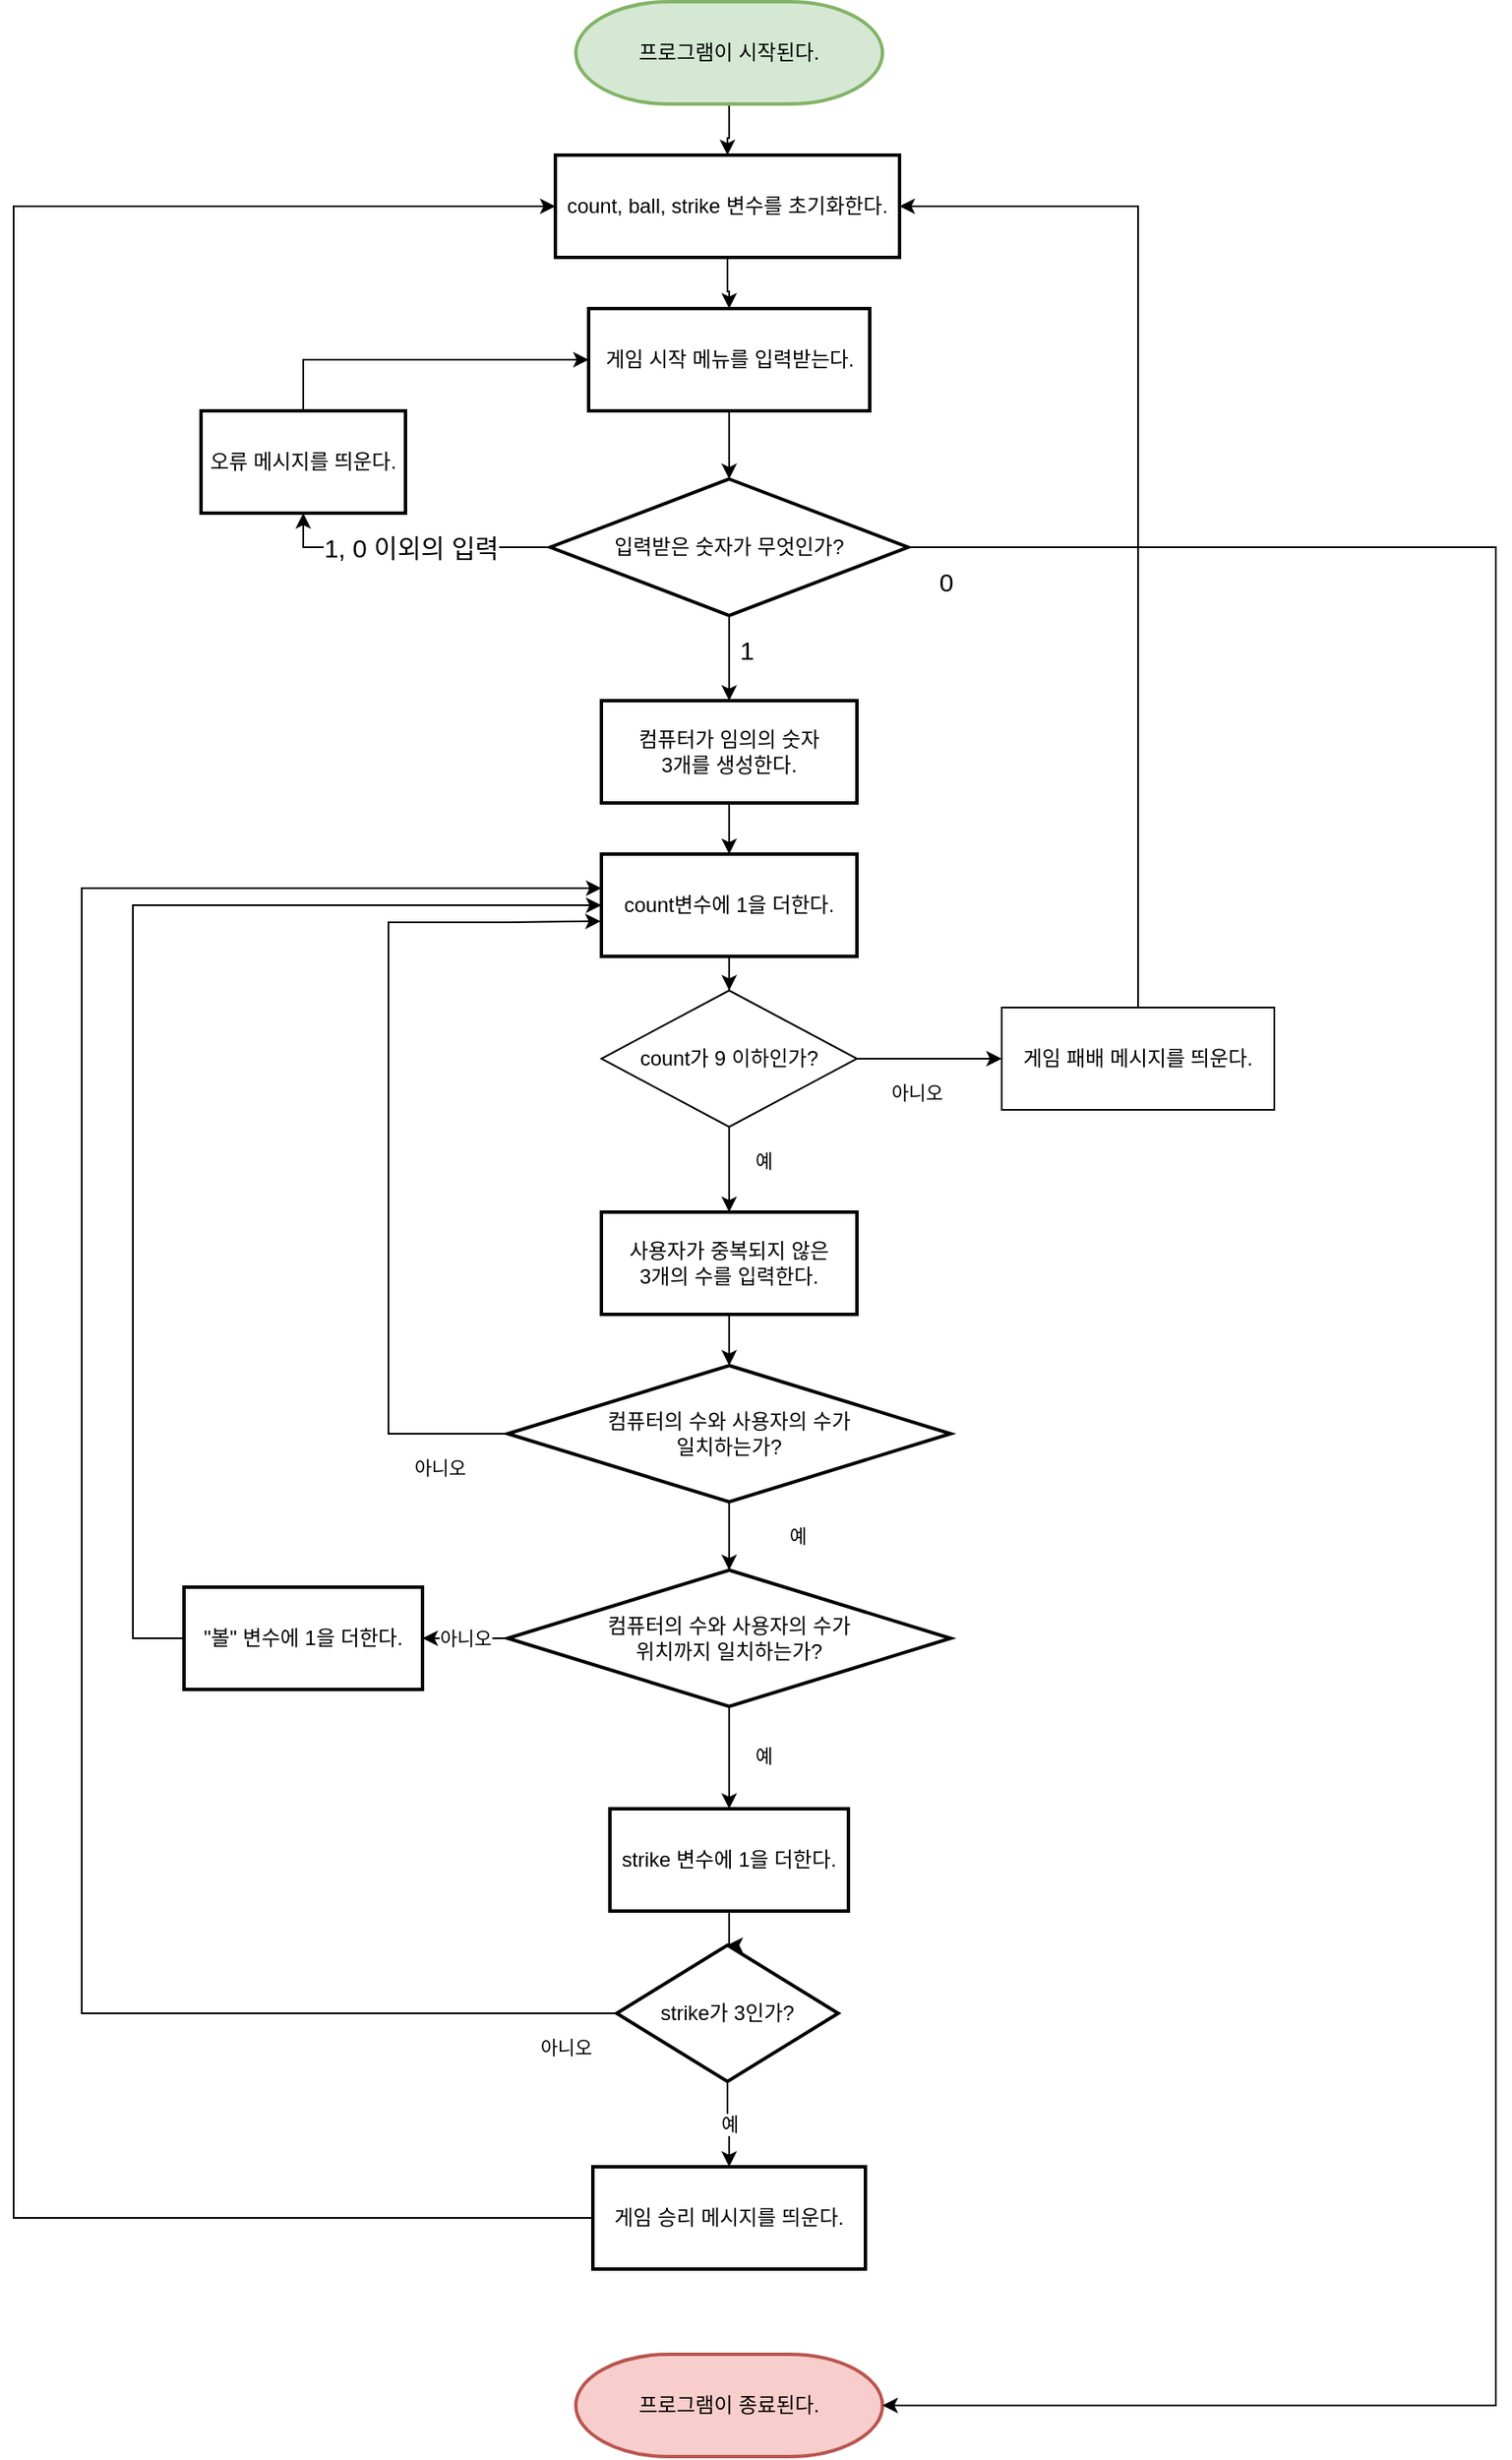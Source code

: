 <mxfile version="20.2.3" type="device"><diagram id="4Rf3w2PSwbikKnrycbEK" name="페이지-1"><mxGraphModel dx="1823" dy="1688" grid="1" gridSize="10" guides="1" tooltips="1" connect="1" arrows="1" fold="1" page="1" pageScale="1" pageWidth="827" pageHeight="1169" math="0" shadow="0"><root><mxCell id="0"/><mxCell id="1" parent="0"/><mxCell id="1xwDmJftgChs9F32aOlD-5" style="edgeStyle=orthogonalEdgeStyle;rounded=0;orthogonalLoop=1;jettySize=auto;html=1;entryX=0.5;entryY=0;entryDx=0;entryDy=0;" edge="1" parent="1" source="huUcPnzOJg-ekmWJVmEI-1" target="1xwDmJftgChs9F32aOlD-1"><mxGeometry relative="1" as="geometry"/></mxCell><mxCell id="huUcPnzOJg-ekmWJVmEI-1" value="프로그램이 시작된다." style="strokeWidth=2;html=1;shape=mxgraph.flowchart.terminator;whiteSpace=wrap;fillColor=#d5e8d4;strokeColor=#82b366;" parent="1" vertex="1"><mxGeometry x="-70" y="-820" width="180" height="60" as="geometry"/></mxCell><mxCell id="huUcPnzOJg-ekmWJVmEI-5" value="" style="edgeStyle=orthogonalEdgeStyle;rounded=0;orthogonalLoop=1;jettySize=auto;html=1;" parent="1" source="huUcPnzOJg-ekmWJVmEI-2" target="huUcPnzOJg-ekmWJVmEI-4" edge="1"><mxGeometry relative="1" as="geometry"/></mxCell><mxCell id="huUcPnzOJg-ekmWJVmEI-2" value="사용자가 중복되지 않은&lt;br&gt;3개의 수를 입력한다." style="whiteSpace=wrap;html=1;strokeWidth=2;" parent="1" vertex="1"><mxGeometry x="-55" y="-110" width="150" height="60" as="geometry"/></mxCell><mxCell id="huUcPnzOJg-ekmWJVmEI-44" value="예" style="edgeStyle=orthogonalEdgeStyle;rounded=0;orthogonalLoop=1;jettySize=auto;html=1;entryX=0.5;entryY=0;entryDx=0;entryDy=0;fontSize=11;" parent="1" source="huUcPnzOJg-ekmWJVmEI-4" target="huUcPnzOJg-ekmWJVmEI-11" edge="1"><mxGeometry y="40" relative="1" as="geometry"><mxPoint as="offset"/></mxGeometry></mxCell><mxCell id="huUcPnzOJg-ekmWJVmEI-4" value="컴퓨터의 수와 사용자의 수가&lt;br&gt;일치하는가?" style="rhombus;whiteSpace=wrap;html=1;strokeWidth=2;" parent="1" vertex="1"><mxGeometry x="-110" y="-20" width="260" height="80" as="geometry"/></mxCell><mxCell id="huUcPnzOJg-ekmWJVmEI-9" value="아니오" style="edgeStyle=segmentEdgeStyle;endArrow=classic;html=1;rounded=0;exitX=0;exitY=0.5;exitDx=0;exitDy=0;fontSize=11;entryX=-0.003;entryY=0.656;entryDx=0;entryDy=0;entryPerimeter=0;" parent="1" source="huUcPnzOJg-ekmWJVmEI-4" target="huUcPnzOJg-ekmWJVmEI-19" edge="1"><mxGeometry x="-0.838" y="20" width="50" height="50" relative="1" as="geometry"><mxPoint x="-120" y="-120" as="sourcePoint"/><mxPoint x="-110" y="-310" as="targetPoint"/><Array as="points"><mxPoint x="-180" y="20"/><mxPoint x="-180" y="-280"/><mxPoint x="-110" y="-280"/></Array><mxPoint as="offset"/></mxGeometry></mxCell><mxCell id="huUcPnzOJg-ekmWJVmEI-47" value="아니오" style="edgeStyle=orthogonalEdgeStyle;rounded=0;orthogonalLoop=1;jettySize=auto;html=1;fontSize=11;" parent="1" source="huUcPnzOJg-ekmWJVmEI-11" target="huUcPnzOJg-ekmWJVmEI-46" edge="1"><mxGeometry relative="1" as="geometry"/></mxCell><mxCell id="huUcPnzOJg-ekmWJVmEI-49" value="예" style="edgeStyle=orthogonalEdgeStyle;rounded=0;orthogonalLoop=1;jettySize=auto;html=1;fontSize=11;" parent="1" source="huUcPnzOJg-ekmWJVmEI-11" target="huUcPnzOJg-ekmWJVmEI-48" edge="1"><mxGeometry y="20" relative="1" as="geometry"><mxPoint y="-1" as="offset"/></mxGeometry></mxCell><mxCell id="huUcPnzOJg-ekmWJVmEI-11" value="컴퓨터의 수와 사용자의 수가&lt;br&gt;위치까지 일치하는가?" style="rhombus;whiteSpace=wrap;html=1;strokeWidth=2;" parent="1" vertex="1"><mxGeometry x="-110" y="100" width="260" height="80" as="geometry"/></mxCell><mxCell id="huUcPnzOJg-ekmWJVmEI-43" style="edgeStyle=orthogonalEdgeStyle;rounded=0;orthogonalLoop=1;jettySize=auto;html=1;entryX=0.5;entryY=0;entryDx=0;entryDy=0;fontSize=15;" parent="1" source="huUcPnzOJg-ekmWJVmEI-16" target="huUcPnzOJg-ekmWJVmEI-19" edge="1"><mxGeometry relative="1" as="geometry"/></mxCell><mxCell id="huUcPnzOJg-ekmWJVmEI-16" value="컴퓨터가 임의의 숫자&lt;br&gt;3개를 생성한다." style="whiteSpace=wrap;html=1;strokeWidth=2;" parent="1" vertex="1"><mxGeometry x="-55" y="-410" width="150" height="60" as="geometry"/></mxCell><mxCell id="huUcPnzOJg-ekmWJVmEI-25" style="edgeStyle=orthogonalEdgeStyle;rounded=0;orthogonalLoop=1;jettySize=auto;html=1;entryX=0.5;entryY=0;entryDx=0;entryDy=0;" parent="1" source="huUcPnzOJg-ekmWJVmEI-19" target="huUcPnzOJg-ekmWJVmEI-21" edge="1"><mxGeometry relative="1" as="geometry"/></mxCell><mxCell id="huUcPnzOJg-ekmWJVmEI-19" value="count변수에 1을 더한다." style="whiteSpace=wrap;html=1;strokeWidth=2;" parent="1" vertex="1"><mxGeometry x="-55" y="-320" width="150" height="60" as="geometry"/></mxCell><mxCell id="huUcPnzOJg-ekmWJVmEI-26" value="예" style="edgeStyle=orthogonalEdgeStyle;rounded=0;orthogonalLoop=1;jettySize=auto;html=1;entryX=0.5;entryY=0;entryDx=0;entryDy=0;" parent="1" source="huUcPnzOJg-ekmWJVmEI-21" target="huUcPnzOJg-ekmWJVmEI-2" edge="1"><mxGeometry x="-0.2" y="20" relative="1" as="geometry"><mxPoint as="offset"/></mxGeometry></mxCell><mxCell id="huUcPnzOJg-ekmWJVmEI-67" value="아니오" style="edgeStyle=orthogonalEdgeStyle;rounded=0;orthogonalLoop=1;jettySize=auto;html=1;entryX=0;entryY=0.5;entryDx=0;entryDy=0;fontSize=11;" parent="1" source="huUcPnzOJg-ekmWJVmEI-21" target="huUcPnzOJg-ekmWJVmEI-64" edge="1"><mxGeometry x="-0.176" y="-20" relative="1" as="geometry"><mxPoint as="offset"/></mxGeometry></mxCell><mxCell id="huUcPnzOJg-ekmWJVmEI-21" value="count가 9 이하인가?" style="rhombus;whiteSpace=wrap;html=1;" parent="1" vertex="1"><mxGeometry x="-55" y="-240" width="150" height="80" as="geometry"/></mxCell><mxCell id="huUcPnzOJg-ekmWJVmEI-28" value="프로그램이 종료된다." style="strokeWidth=2;html=1;shape=mxgraph.flowchart.terminator;whiteSpace=wrap;fillColor=#f8cecc;strokeColor=#b85450;" parent="1" vertex="1"><mxGeometry x="-70" y="560" width="180" height="60" as="geometry"/></mxCell><mxCell id="huUcPnzOJg-ekmWJVmEI-34" value="" style="edgeStyle=orthogonalEdgeStyle;rounded=0;orthogonalLoop=1;jettySize=auto;html=1;" parent="1" source="huUcPnzOJg-ekmWJVmEI-30" target="huUcPnzOJg-ekmWJVmEI-33" edge="1"><mxGeometry relative="1" as="geometry"/></mxCell><mxCell id="huUcPnzOJg-ekmWJVmEI-30" value="게임 시작 메뉴를 입력받는다." style="whiteSpace=wrap;html=1;strokeWidth=2;" parent="1" vertex="1"><mxGeometry x="-62.5" y="-640" width="165" height="60" as="geometry"/></mxCell><mxCell id="huUcPnzOJg-ekmWJVmEI-35" value="1" style="edgeStyle=orthogonalEdgeStyle;rounded=0;orthogonalLoop=1;jettySize=auto;html=1;fontSize=15;entryX=0.5;entryY=0;entryDx=0;entryDy=0;" parent="1" source="huUcPnzOJg-ekmWJVmEI-33" target="huUcPnzOJg-ekmWJVmEI-16" edge="1"><mxGeometry x="-0.2" y="10" relative="1" as="geometry"><mxPoint x="20" y="-430" as="targetPoint"/><mxPoint as="offset"/></mxGeometry></mxCell><mxCell id="huUcPnzOJg-ekmWJVmEI-36" value="0" style="edgeStyle=orthogonalEdgeStyle;rounded=0;orthogonalLoop=1;jettySize=auto;html=1;entryX=1;entryY=0.5;entryDx=0;entryDy=0;entryPerimeter=0;fontSize=15;" parent="1" source="huUcPnzOJg-ekmWJVmEI-33" target="huUcPnzOJg-ekmWJVmEI-28" edge="1"><mxGeometry x="-0.976" y="-20" relative="1" as="geometry"><Array as="points"><mxPoint x="470" y="-500"/><mxPoint x="470" y="590"/></Array><mxPoint as="offset"/></mxGeometry></mxCell><mxCell id="huUcPnzOJg-ekmWJVmEI-39" value="1, 0 이외의 입력" style="edgeStyle=orthogonalEdgeStyle;rounded=0;orthogonalLoop=1;jettySize=auto;html=1;fontSize=15;entryX=0.5;entryY=1;entryDx=0;entryDy=0;" parent="1" source="huUcPnzOJg-ekmWJVmEI-33" target="huUcPnzOJg-ekmWJVmEI-38" edge="1"><mxGeometry relative="1" as="geometry"/></mxCell><mxCell id="huUcPnzOJg-ekmWJVmEI-33" value="입력받은 숫자가 무엇인가?" style="rhombus;whiteSpace=wrap;html=1;strokeWidth=2;" parent="1" vertex="1"><mxGeometry x="-85" y="-540" width="210" height="80" as="geometry"/></mxCell><mxCell id="huUcPnzOJg-ekmWJVmEI-40" style="edgeStyle=orthogonalEdgeStyle;rounded=0;orthogonalLoop=1;jettySize=auto;html=1;entryX=0;entryY=0.5;entryDx=0;entryDy=0;fontSize=15;" parent="1" source="huUcPnzOJg-ekmWJVmEI-38" target="huUcPnzOJg-ekmWJVmEI-30" edge="1"><mxGeometry relative="1" as="geometry"><Array as="points"><mxPoint x="-230" y="-610"/></Array></mxGeometry></mxCell><mxCell id="huUcPnzOJg-ekmWJVmEI-38" value="오류 메시지를 띄운다." style="whiteSpace=wrap;html=1;strokeWidth=2;" parent="1" vertex="1"><mxGeometry x="-290" y="-580" width="120" height="60" as="geometry"/></mxCell><mxCell id="huUcPnzOJg-ekmWJVmEI-60" style="edgeStyle=orthogonalEdgeStyle;rounded=0;orthogonalLoop=1;jettySize=auto;html=1;fontSize=11;entryX=0;entryY=0.5;entryDx=0;entryDy=0;" parent="1" source="huUcPnzOJg-ekmWJVmEI-46" target="huUcPnzOJg-ekmWJVmEI-19" edge="1"><mxGeometry relative="1" as="geometry"><mxPoint x="-55" y="-310" as="targetPoint"/><Array as="points"><mxPoint x="-330" y="140"/><mxPoint x="-330" y="-290"/></Array></mxGeometry></mxCell><mxCell id="huUcPnzOJg-ekmWJVmEI-46" value="&quot;볼&quot; 변수에 1을 더한다." style="whiteSpace=wrap;html=1;strokeWidth=2;" parent="1" vertex="1"><mxGeometry x="-300" y="110" width="140" height="60" as="geometry"/></mxCell><mxCell id="huUcPnzOJg-ekmWJVmEI-52" value="" style="edgeStyle=orthogonalEdgeStyle;rounded=0;orthogonalLoop=1;jettySize=auto;html=1;fontSize=11;" parent="1" source="huUcPnzOJg-ekmWJVmEI-48" target="huUcPnzOJg-ekmWJVmEI-51" edge="1"><mxGeometry relative="1" as="geometry"/></mxCell><mxCell id="huUcPnzOJg-ekmWJVmEI-48" value="strike 변수에 1을 더한다." style="whiteSpace=wrap;html=1;strokeWidth=2;" parent="1" vertex="1"><mxGeometry x="-50" y="240" width="140" height="60" as="geometry"/></mxCell><mxCell id="huUcPnzOJg-ekmWJVmEI-59" value="예" style="edgeStyle=orthogonalEdgeStyle;rounded=0;orthogonalLoop=1;jettySize=auto;html=1;fontSize=11;" parent="1" source="huUcPnzOJg-ekmWJVmEI-51" target="huUcPnzOJg-ekmWJVmEI-58" edge="1"><mxGeometry relative="1" as="geometry"/></mxCell><mxCell id="huUcPnzOJg-ekmWJVmEI-63" value="아니오" style="edgeStyle=orthogonalEdgeStyle;rounded=0;orthogonalLoop=1;jettySize=auto;html=1;fontSize=11;exitX=0;exitY=0.5;exitDx=0;exitDy=0;" parent="1" source="huUcPnzOJg-ekmWJVmEI-51" edge="1"><mxGeometry x="-0.953" y="20" relative="1" as="geometry"><mxPoint x="-55" y="-300" as="targetPoint"/><Array as="points"><mxPoint x="-360" y="360"/><mxPoint x="-360" y="-300"/></Array><mxPoint as="offset"/></mxGeometry></mxCell><mxCell id="huUcPnzOJg-ekmWJVmEI-51" value="strike가 3인가?" style="rhombus;whiteSpace=wrap;html=1;strokeWidth=2;" parent="1" vertex="1"><mxGeometry x="-46" y="320" width="130" height="80" as="geometry"/></mxCell><mxCell id="1xwDmJftgChs9F32aOlD-3" style="edgeStyle=orthogonalEdgeStyle;rounded=0;orthogonalLoop=1;jettySize=auto;html=1;entryX=0;entryY=0.5;entryDx=0;entryDy=0;" edge="1" parent="1" source="huUcPnzOJg-ekmWJVmEI-58" target="1xwDmJftgChs9F32aOlD-1"><mxGeometry relative="1" as="geometry"><Array as="points"><mxPoint x="-400" y="480"/><mxPoint x="-400" y="-700"/></Array></mxGeometry></mxCell><mxCell id="huUcPnzOJg-ekmWJVmEI-58" value="게임 승리 메시지를 띄운다." style="whiteSpace=wrap;html=1;strokeWidth=2;" parent="1" vertex="1"><mxGeometry x="-60" y="450" width="160" height="60" as="geometry"/></mxCell><mxCell id="1xwDmJftgChs9F32aOlD-2" style="edgeStyle=orthogonalEdgeStyle;rounded=0;orthogonalLoop=1;jettySize=auto;html=1;entryX=1;entryY=0.5;entryDx=0;entryDy=0;exitX=0.5;exitY=0;exitDx=0;exitDy=0;" edge="1" parent="1" source="huUcPnzOJg-ekmWJVmEI-64" target="1xwDmJftgChs9F32aOlD-1"><mxGeometry relative="1" as="geometry"/></mxCell><mxCell id="huUcPnzOJg-ekmWJVmEI-64" value="게임 패배 메시지를 띄운다." style="whiteSpace=wrap;html=1;" parent="1" vertex="1"><mxGeometry x="180" y="-230" width="160" height="60" as="geometry"/></mxCell><mxCell id="1xwDmJftgChs9F32aOlD-6" style="edgeStyle=orthogonalEdgeStyle;rounded=0;orthogonalLoop=1;jettySize=auto;html=1;entryX=0.5;entryY=0;entryDx=0;entryDy=0;" edge="1" parent="1" source="1xwDmJftgChs9F32aOlD-1" target="huUcPnzOJg-ekmWJVmEI-30"><mxGeometry relative="1" as="geometry"/></mxCell><mxCell id="1xwDmJftgChs9F32aOlD-1" value="count, ball, strike 변수를 초기화한다." style="whiteSpace=wrap;html=1;strokeWidth=2;" vertex="1" parent="1"><mxGeometry x="-82" y="-730" width="202" height="60" as="geometry"/></mxCell></root></mxGraphModel></diagram></mxfile>